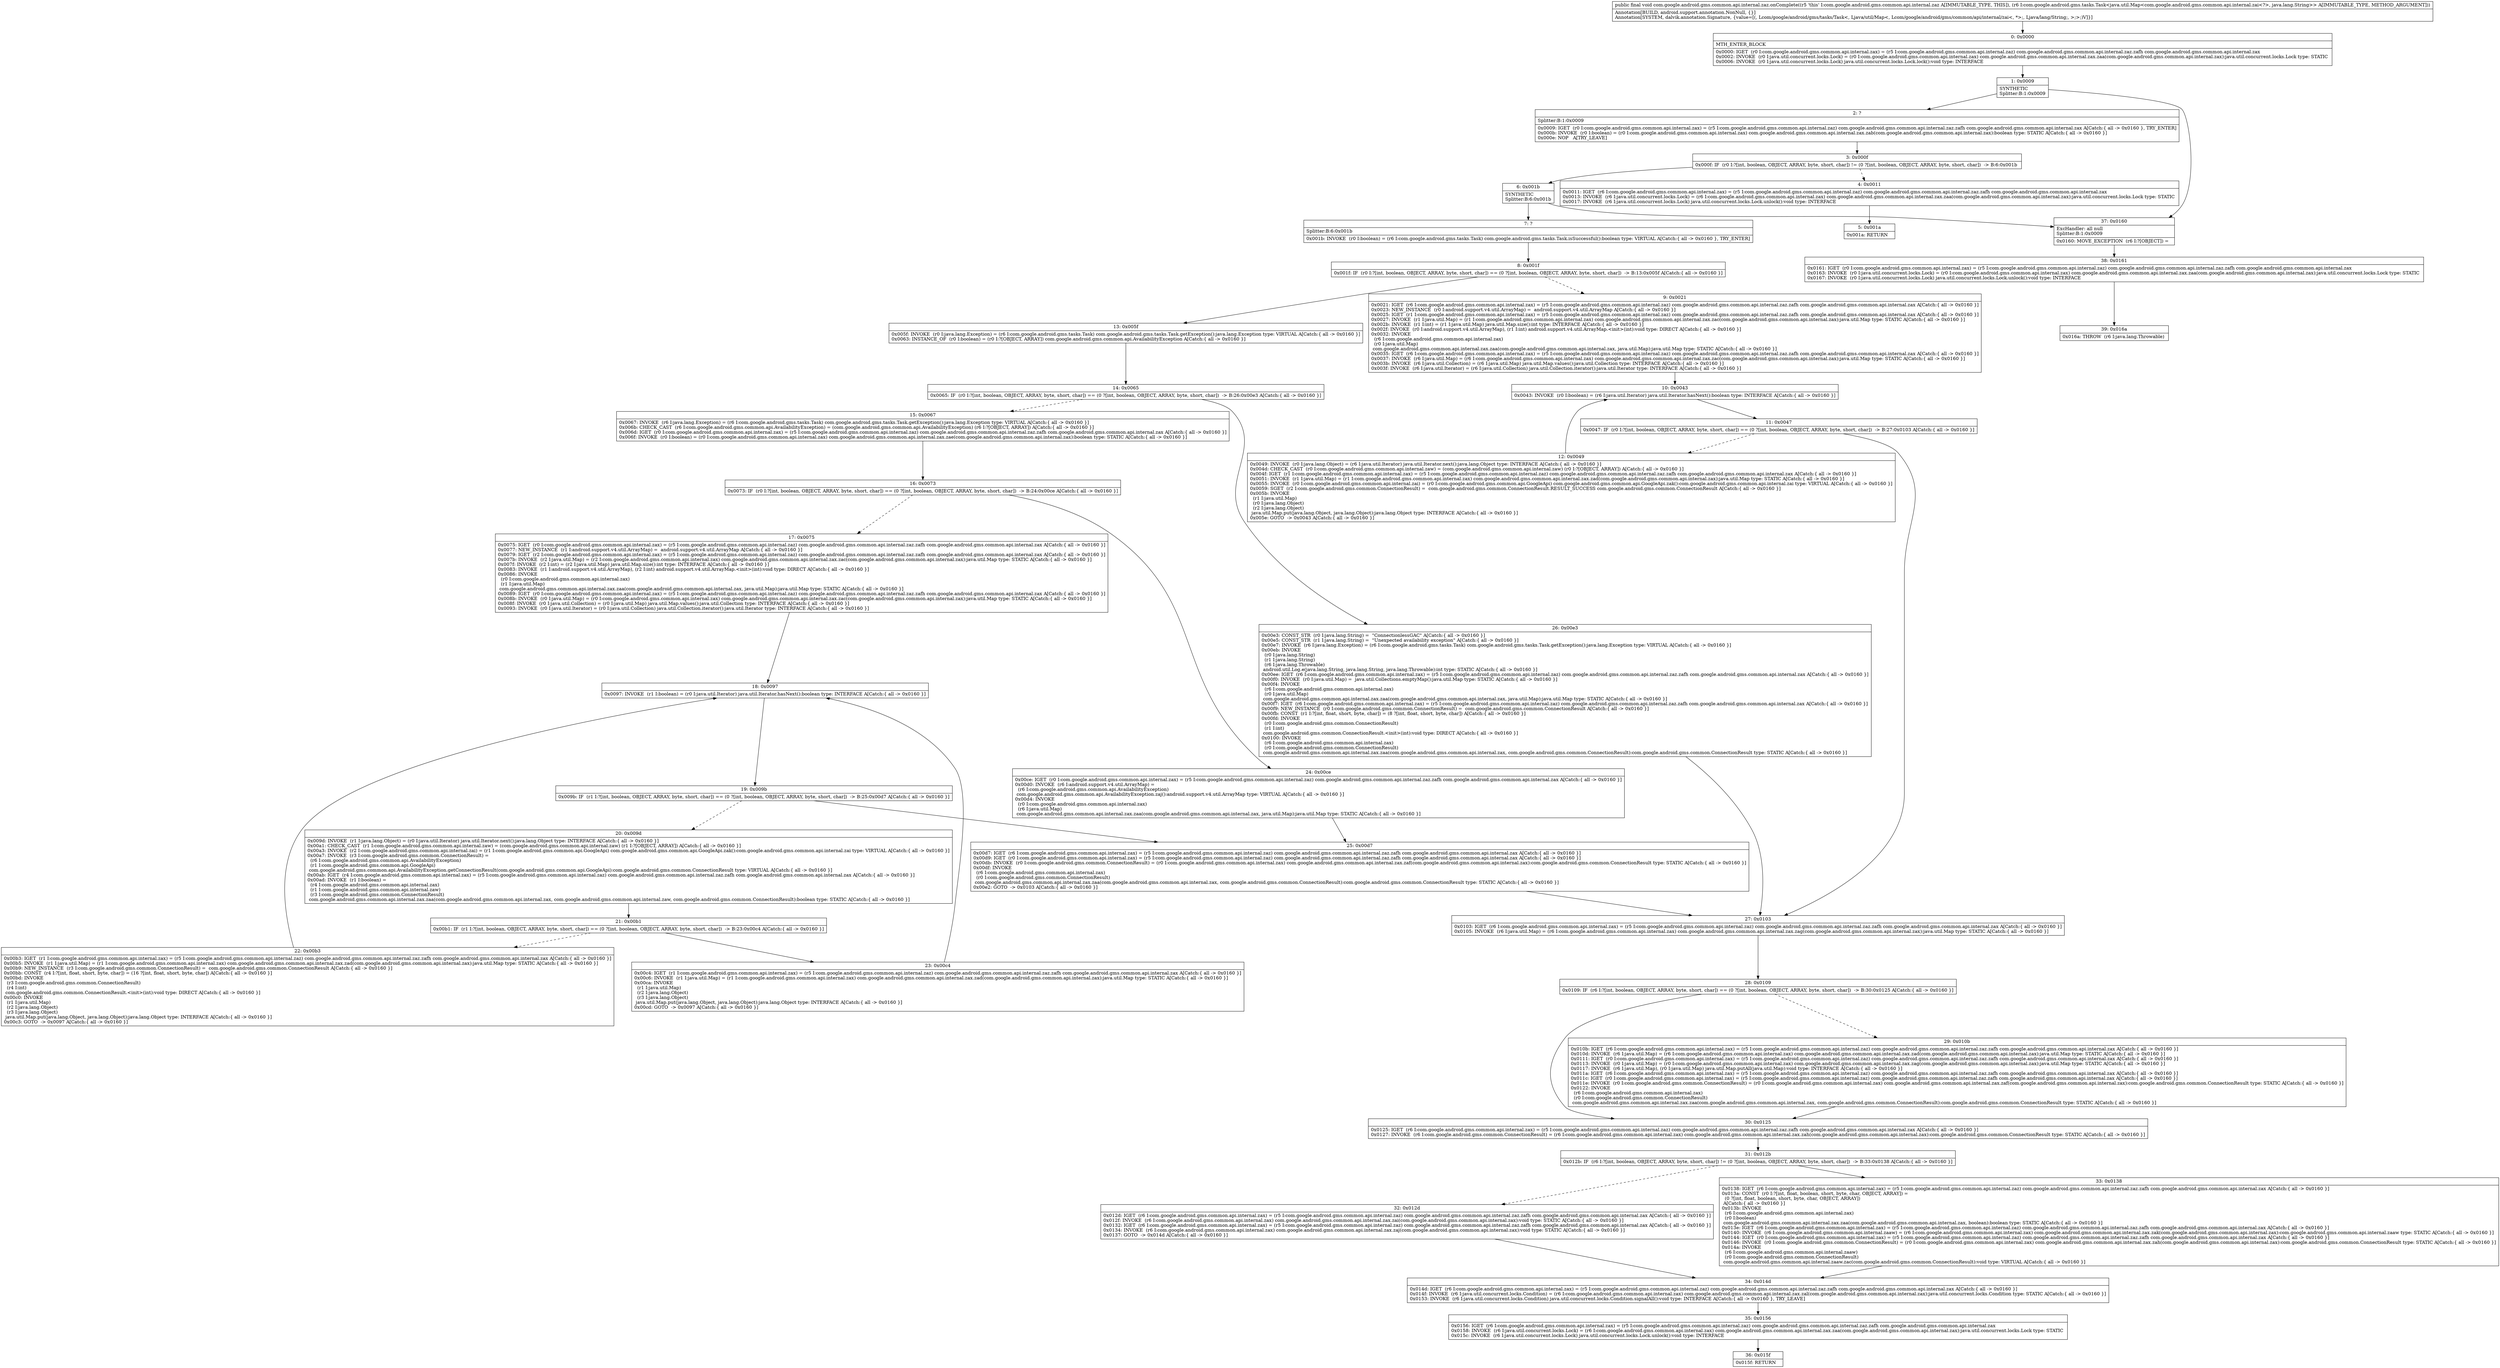 digraph "CFG forcom.google.android.gms.common.api.internal.zaz.onComplete(Lcom\/google\/android\/gms\/tasks\/Task;)V" {
Node_0 [shape=record,label="{0\:\ 0x0000|MTH_ENTER_BLOCK\l|0x0000: IGET  (r0 I:com.google.android.gms.common.api.internal.zax) = (r5 I:com.google.android.gms.common.api.internal.zaz) com.google.android.gms.common.api.internal.zaz.zafh com.google.android.gms.common.api.internal.zax \l0x0002: INVOKE  (r0 I:java.util.concurrent.locks.Lock) = (r0 I:com.google.android.gms.common.api.internal.zax) com.google.android.gms.common.api.internal.zax.zaa(com.google.android.gms.common.api.internal.zax):java.util.concurrent.locks.Lock type: STATIC \l0x0006: INVOKE  (r0 I:java.util.concurrent.locks.Lock) java.util.concurrent.locks.Lock.lock():void type: INTERFACE \l}"];
Node_1 [shape=record,label="{1\:\ 0x0009|SYNTHETIC\lSplitter:B:1:0x0009\l}"];
Node_2 [shape=record,label="{2\:\ ?|Splitter:B:1:0x0009\l|0x0009: IGET  (r0 I:com.google.android.gms.common.api.internal.zax) = (r5 I:com.google.android.gms.common.api.internal.zaz) com.google.android.gms.common.api.internal.zaz.zafh com.google.android.gms.common.api.internal.zax A[Catch:\{ all \-\> 0x0160 \}, TRY_ENTER]\l0x000b: INVOKE  (r0 I:boolean) = (r0 I:com.google.android.gms.common.api.internal.zax) com.google.android.gms.common.api.internal.zax.zab(com.google.android.gms.common.api.internal.zax):boolean type: STATIC A[Catch:\{ all \-\> 0x0160 \}]\l0x000e: NOP   A[TRY_LEAVE]\l}"];
Node_3 [shape=record,label="{3\:\ 0x000f|0x000f: IF  (r0 I:?[int, boolean, OBJECT, ARRAY, byte, short, char]) != (0 ?[int, boolean, OBJECT, ARRAY, byte, short, char])  \-\> B:6:0x001b \l}"];
Node_4 [shape=record,label="{4\:\ 0x0011|0x0011: IGET  (r6 I:com.google.android.gms.common.api.internal.zax) = (r5 I:com.google.android.gms.common.api.internal.zaz) com.google.android.gms.common.api.internal.zaz.zafh com.google.android.gms.common.api.internal.zax \l0x0013: INVOKE  (r6 I:java.util.concurrent.locks.Lock) = (r6 I:com.google.android.gms.common.api.internal.zax) com.google.android.gms.common.api.internal.zax.zaa(com.google.android.gms.common.api.internal.zax):java.util.concurrent.locks.Lock type: STATIC \l0x0017: INVOKE  (r6 I:java.util.concurrent.locks.Lock) java.util.concurrent.locks.Lock.unlock():void type: INTERFACE \l}"];
Node_5 [shape=record,label="{5\:\ 0x001a|0x001a: RETURN   \l}"];
Node_6 [shape=record,label="{6\:\ 0x001b|SYNTHETIC\lSplitter:B:6:0x001b\l}"];
Node_7 [shape=record,label="{7\:\ ?|Splitter:B:6:0x001b\l|0x001b: INVOKE  (r0 I:boolean) = (r6 I:com.google.android.gms.tasks.Task) com.google.android.gms.tasks.Task.isSuccessful():boolean type: VIRTUAL A[Catch:\{ all \-\> 0x0160 \}, TRY_ENTER]\l}"];
Node_8 [shape=record,label="{8\:\ 0x001f|0x001f: IF  (r0 I:?[int, boolean, OBJECT, ARRAY, byte, short, char]) == (0 ?[int, boolean, OBJECT, ARRAY, byte, short, char])  \-\> B:13:0x005f A[Catch:\{ all \-\> 0x0160 \}]\l}"];
Node_9 [shape=record,label="{9\:\ 0x0021|0x0021: IGET  (r6 I:com.google.android.gms.common.api.internal.zax) = (r5 I:com.google.android.gms.common.api.internal.zaz) com.google.android.gms.common.api.internal.zaz.zafh com.google.android.gms.common.api.internal.zax A[Catch:\{ all \-\> 0x0160 \}]\l0x0023: NEW_INSTANCE  (r0 I:android.support.v4.util.ArrayMap) =  android.support.v4.util.ArrayMap A[Catch:\{ all \-\> 0x0160 \}]\l0x0025: IGET  (r1 I:com.google.android.gms.common.api.internal.zax) = (r5 I:com.google.android.gms.common.api.internal.zaz) com.google.android.gms.common.api.internal.zaz.zafh com.google.android.gms.common.api.internal.zax A[Catch:\{ all \-\> 0x0160 \}]\l0x0027: INVOKE  (r1 I:java.util.Map) = (r1 I:com.google.android.gms.common.api.internal.zax) com.google.android.gms.common.api.internal.zax.zac(com.google.android.gms.common.api.internal.zax):java.util.Map type: STATIC A[Catch:\{ all \-\> 0x0160 \}]\l0x002b: INVOKE  (r1 I:int) = (r1 I:java.util.Map) java.util.Map.size():int type: INTERFACE A[Catch:\{ all \-\> 0x0160 \}]\l0x002f: INVOKE  (r0 I:android.support.v4.util.ArrayMap), (r1 I:int) android.support.v4.util.ArrayMap.\<init\>(int):void type: DIRECT A[Catch:\{ all \-\> 0x0160 \}]\l0x0032: INVOKE  \l  (r6 I:com.google.android.gms.common.api.internal.zax)\l  (r0 I:java.util.Map)\l com.google.android.gms.common.api.internal.zax.zaa(com.google.android.gms.common.api.internal.zax, java.util.Map):java.util.Map type: STATIC A[Catch:\{ all \-\> 0x0160 \}]\l0x0035: IGET  (r6 I:com.google.android.gms.common.api.internal.zax) = (r5 I:com.google.android.gms.common.api.internal.zaz) com.google.android.gms.common.api.internal.zaz.zafh com.google.android.gms.common.api.internal.zax A[Catch:\{ all \-\> 0x0160 \}]\l0x0037: INVOKE  (r6 I:java.util.Map) = (r6 I:com.google.android.gms.common.api.internal.zax) com.google.android.gms.common.api.internal.zax.zac(com.google.android.gms.common.api.internal.zax):java.util.Map type: STATIC A[Catch:\{ all \-\> 0x0160 \}]\l0x003b: INVOKE  (r6 I:java.util.Collection) = (r6 I:java.util.Map) java.util.Map.values():java.util.Collection type: INTERFACE A[Catch:\{ all \-\> 0x0160 \}]\l0x003f: INVOKE  (r6 I:java.util.Iterator) = (r6 I:java.util.Collection) java.util.Collection.iterator():java.util.Iterator type: INTERFACE A[Catch:\{ all \-\> 0x0160 \}]\l}"];
Node_10 [shape=record,label="{10\:\ 0x0043|0x0043: INVOKE  (r0 I:boolean) = (r6 I:java.util.Iterator) java.util.Iterator.hasNext():boolean type: INTERFACE A[Catch:\{ all \-\> 0x0160 \}]\l}"];
Node_11 [shape=record,label="{11\:\ 0x0047|0x0047: IF  (r0 I:?[int, boolean, OBJECT, ARRAY, byte, short, char]) == (0 ?[int, boolean, OBJECT, ARRAY, byte, short, char])  \-\> B:27:0x0103 A[Catch:\{ all \-\> 0x0160 \}]\l}"];
Node_12 [shape=record,label="{12\:\ 0x0049|0x0049: INVOKE  (r0 I:java.lang.Object) = (r6 I:java.util.Iterator) java.util.Iterator.next():java.lang.Object type: INTERFACE A[Catch:\{ all \-\> 0x0160 \}]\l0x004d: CHECK_CAST  (r0 I:com.google.android.gms.common.api.internal.zaw) = (com.google.android.gms.common.api.internal.zaw) (r0 I:?[OBJECT, ARRAY]) A[Catch:\{ all \-\> 0x0160 \}]\l0x004f: IGET  (r1 I:com.google.android.gms.common.api.internal.zax) = (r5 I:com.google.android.gms.common.api.internal.zaz) com.google.android.gms.common.api.internal.zaz.zafh com.google.android.gms.common.api.internal.zax A[Catch:\{ all \-\> 0x0160 \}]\l0x0051: INVOKE  (r1 I:java.util.Map) = (r1 I:com.google.android.gms.common.api.internal.zax) com.google.android.gms.common.api.internal.zax.zad(com.google.android.gms.common.api.internal.zax):java.util.Map type: STATIC A[Catch:\{ all \-\> 0x0160 \}]\l0x0055: INVOKE  (r0 I:com.google.android.gms.common.api.internal.zai) = (r0 I:com.google.android.gms.common.api.GoogleApi) com.google.android.gms.common.api.GoogleApi.zak():com.google.android.gms.common.api.internal.zai type: VIRTUAL A[Catch:\{ all \-\> 0x0160 \}]\l0x0059: SGET  (r2 I:com.google.android.gms.common.ConnectionResult) =  com.google.android.gms.common.ConnectionResult.RESULT_SUCCESS com.google.android.gms.common.ConnectionResult A[Catch:\{ all \-\> 0x0160 \}]\l0x005b: INVOKE  \l  (r1 I:java.util.Map)\l  (r0 I:java.lang.Object)\l  (r2 I:java.lang.Object)\l java.util.Map.put(java.lang.Object, java.lang.Object):java.lang.Object type: INTERFACE A[Catch:\{ all \-\> 0x0160 \}]\l0x005e: GOTO  \-\> 0x0043 A[Catch:\{ all \-\> 0x0160 \}]\l}"];
Node_13 [shape=record,label="{13\:\ 0x005f|0x005f: INVOKE  (r0 I:java.lang.Exception) = (r6 I:com.google.android.gms.tasks.Task) com.google.android.gms.tasks.Task.getException():java.lang.Exception type: VIRTUAL A[Catch:\{ all \-\> 0x0160 \}]\l0x0063: INSTANCE_OF  (r0 I:boolean) = (r0 I:?[OBJECT, ARRAY]) com.google.android.gms.common.api.AvailabilityException A[Catch:\{ all \-\> 0x0160 \}]\l}"];
Node_14 [shape=record,label="{14\:\ 0x0065|0x0065: IF  (r0 I:?[int, boolean, OBJECT, ARRAY, byte, short, char]) == (0 ?[int, boolean, OBJECT, ARRAY, byte, short, char])  \-\> B:26:0x00e3 A[Catch:\{ all \-\> 0x0160 \}]\l}"];
Node_15 [shape=record,label="{15\:\ 0x0067|0x0067: INVOKE  (r6 I:java.lang.Exception) = (r6 I:com.google.android.gms.tasks.Task) com.google.android.gms.tasks.Task.getException():java.lang.Exception type: VIRTUAL A[Catch:\{ all \-\> 0x0160 \}]\l0x006b: CHECK_CAST  (r6 I:com.google.android.gms.common.api.AvailabilityException) = (com.google.android.gms.common.api.AvailabilityException) (r6 I:?[OBJECT, ARRAY]) A[Catch:\{ all \-\> 0x0160 \}]\l0x006d: IGET  (r0 I:com.google.android.gms.common.api.internal.zax) = (r5 I:com.google.android.gms.common.api.internal.zaz) com.google.android.gms.common.api.internal.zaz.zafh com.google.android.gms.common.api.internal.zax A[Catch:\{ all \-\> 0x0160 \}]\l0x006f: INVOKE  (r0 I:boolean) = (r0 I:com.google.android.gms.common.api.internal.zax) com.google.android.gms.common.api.internal.zax.zae(com.google.android.gms.common.api.internal.zax):boolean type: STATIC A[Catch:\{ all \-\> 0x0160 \}]\l}"];
Node_16 [shape=record,label="{16\:\ 0x0073|0x0073: IF  (r0 I:?[int, boolean, OBJECT, ARRAY, byte, short, char]) == (0 ?[int, boolean, OBJECT, ARRAY, byte, short, char])  \-\> B:24:0x00ce A[Catch:\{ all \-\> 0x0160 \}]\l}"];
Node_17 [shape=record,label="{17\:\ 0x0075|0x0075: IGET  (r0 I:com.google.android.gms.common.api.internal.zax) = (r5 I:com.google.android.gms.common.api.internal.zaz) com.google.android.gms.common.api.internal.zaz.zafh com.google.android.gms.common.api.internal.zax A[Catch:\{ all \-\> 0x0160 \}]\l0x0077: NEW_INSTANCE  (r1 I:android.support.v4.util.ArrayMap) =  android.support.v4.util.ArrayMap A[Catch:\{ all \-\> 0x0160 \}]\l0x0079: IGET  (r2 I:com.google.android.gms.common.api.internal.zax) = (r5 I:com.google.android.gms.common.api.internal.zaz) com.google.android.gms.common.api.internal.zaz.zafh com.google.android.gms.common.api.internal.zax A[Catch:\{ all \-\> 0x0160 \}]\l0x007b: INVOKE  (r2 I:java.util.Map) = (r2 I:com.google.android.gms.common.api.internal.zax) com.google.android.gms.common.api.internal.zax.zac(com.google.android.gms.common.api.internal.zax):java.util.Map type: STATIC A[Catch:\{ all \-\> 0x0160 \}]\l0x007f: INVOKE  (r2 I:int) = (r2 I:java.util.Map) java.util.Map.size():int type: INTERFACE A[Catch:\{ all \-\> 0x0160 \}]\l0x0083: INVOKE  (r1 I:android.support.v4.util.ArrayMap), (r2 I:int) android.support.v4.util.ArrayMap.\<init\>(int):void type: DIRECT A[Catch:\{ all \-\> 0x0160 \}]\l0x0086: INVOKE  \l  (r0 I:com.google.android.gms.common.api.internal.zax)\l  (r1 I:java.util.Map)\l com.google.android.gms.common.api.internal.zax.zaa(com.google.android.gms.common.api.internal.zax, java.util.Map):java.util.Map type: STATIC A[Catch:\{ all \-\> 0x0160 \}]\l0x0089: IGET  (r0 I:com.google.android.gms.common.api.internal.zax) = (r5 I:com.google.android.gms.common.api.internal.zaz) com.google.android.gms.common.api.internal.zaz.zafh com.google.android.gms.common.api.internal.zax A[Catch:\{ all \-\> 0x0160 \}]\l0x008b: INVOKE  (r0 I:java.util.Map) = (r0 I:com.google.android.gms.common.api.internal.zax) com.google.android.gms.common.api.internal.zax.zac(com.google.android.gms.common.api.internal.zax):java.util.Map type: STATIC A[Catch:\{ all \-\> 0x0160 \}]\l0x008f: INVOKE  (r0 I:java.util.Collection) = (r0 I:java.util.Map) java.util.Map.values():java.util.Collection type: INTERFACE A[Catch:\{ all \-\> 0x0160 \}]\l0x0093: INVOKE  (r0 I:java.util.Iterator) = (r0 I:java.util.Collection) java.util.Collection.iterator():java.util.Iterator type: INTERFACE A[Catch:\{ all \-\> 0x0160 \}]\l}"];
Node_18 [shape=record,label="{18\:\ 0x0097|0x0097: INVOKE  (r1 I:boolean) = (r0 I:java.util.Iterator) java.util.Iterator.hasNext():boolean type: INTERFACE A[Catch:\{ all \-\> 0x0160 \}]\l}"];
Node_19 [shape=record,label="{19\:\ 0x009b|0x009b: IF  (r1 I:?[int, boolean, OBJECT, ARRAY, byte, short, char]) == (0 ?[int, boolean, OBJECT, ARRAY, byte, short, char])  \-\> B:25:0x00d7 A[Catch:\{ all \-\> 0x0160 \}]\l}"];
Node_20 [shape=record,label="{20\:\ 0x009d|0x009d: INVOKE  (r1 I:java.lang.Object) = (r0 I:java.util.Iterator) java.util.Iterator.next():java.lang.Object type: INTERFACE A[Catch:\{ all \-\> 0x0160 \}]\l0x00a1: CHECK_CAST  (r1 I:com.google.android.gms.common.api.internal.zaw) = (com.google.android.gms.common.api.internal.zaw) (r1 I:?[OBJECT, ARRAY]) A[Catch:\{ all \-\> 0x0160 \}]\l0x00a3: INVOKE  (r2 I:com.google.android.gms.common.api.internal.zai) = (r1 I:com.google.android.gms.common.api.GoogleApi) com.google.android.gms.common.api.GoogleApi.zak():com.google.android.gms.common.api.internal.zai type: VIRTUAL A[Catch:\{ all \-\> 0x0160 \}]\l0x00a7: INVOKE  (r3 I:com.google.android.gms.common.ConnectionResult) = \l  (r6 I:com.google.android.gms.common.api.AvailabilityException)\l  (r1 I:com.google.android.gms.common.api.GoogleApi)\l com.google.android.gms.common.api.AvailabilityException.getConnectionResult(com.google.android.gms.common.api.GoogleApi):com.google.android.gms.common.ConnectionResult type: VIRTUAL A[Catch:\{ all \-\> 0x0160 \}]\l0x00ab: IGET  (r4 I:com.google.android.gms.common.api.internal.zax) = (r5 I:com.google.android.gms.common.api.internal.zaz) com.google.android.gms.common.api.internal.zaz.zafh com.google.android.gms.common.api.internal.zax A[Catch:\{ all \-\> 0x0160 \}]\l0x00ad: INVOKE  (r1 I:boolean) = \l  (r4 I:com.google.android.gms.common.api.internal.zax)\l  (r1 I:com.google.android.gms.common.api.internal.zaw)\l  (r3 I:com.google.android.gms.common.ConnectionResult)\l com.google.android.gms.common.api.internal.zax.zaa(com.google.android.gms.common.api.internal.zax, com.google.android.gms.common.api.internal.zaw, com.google.android.gms.common.ConnectionResult):boolean type: STATIC A[Catch:\{ all \-\> 0x0160 \}]\l}"];
Node_21 [shape=record,label="{21\:\ 0x00b1|0x00b1: IF  (r1 I:?[int, boolean, OBJECT, ARRAY, byte, short, char]) == (0 ?[int, boolean, OBJECT, ARRAY, byte, short, char])  \-\> B:23:0x00c4 A[Catch:\{ all \-\> 0x0160 \}]\l}"];
Node_22 [shape=record,label="{22\:\ 0x00b3|0x00b3: IGET  (r1 I:com.google.android.gms.common.api.internal.zax) = (r5 I:com.google.android.gms.common.api.internal.zaz) com.google.android.gms.common.api.internal.zaz.zafh com.google.android.gms.common.api.internal.zax A[Catch:\{ all \-\> 0x0160 \}]\l0x00b5: INVOKE  (r1 I:java.util.Map) = (r1 I:com.google.android.gms.common.api.internal.zax) com.google.android.gms.common.api.internal.zax.zad(com.google.android.gms.common.api.internal.zax):java.util.Map type: STATIC A[Catch:\{ all \-\> 0x0160 \}]\l0x00b9: NEW_INSTANCE  (r3 I:com.google.android.gms.common.ConnectionResult) =  com.google.android.gms.common.ConnectionResult A[Catch:\{ all \-\> 0x0160 \}]\l0x00bb: CONST  (r4 I:?[int, float, short, byte, char]) = (16 ?[int, float, short, byte, char]) A[Catch:\{ all \-\> 0x0160 \}]\l0x00bd: INVOKE  \l  (r3 I:com.google.android.gms.common.ConnectionResult)\l  (r4 I:int)\l com.google.android.gms.common.ConnectionResult.\<init\>(int):void type: DIRECT A[Catch:\{ all \-\> 0x0160 \}]\l0x00c0: INVOKE  \l  (r1 I:java.util.Map)\l  (r2 I:java.lang.Object)\l  (r3 I:java.lang.Object)\l java.util.Map.put(java.lang.Object, java.lang.Object):java.lang.Object type: INTERFACE A[Catch:\{ all \-\> 0x0160 \}]\l0x00c3: GOTO  \-\> 0x0097 A[Catch:\{ all \-\> 0x0160 \}]\l}"];
Node_23 [shape=record,label="{23\:\ 0x00c4|0x00c4: IGET  (r1 I:com.google.android.gms.common.api.internal.zax) = (r5 I:com.google.android.gms.common.api.internal.zaz) com.google.android.gms.common.api.internal.zaz.zafh com.google.android.gms.common.api.internal.zax A[Catch:\{ all \-\> 0x0160 \}]\l0x00c6: INVOKE  (r1 I:java.util.Map) = (r1 I:com.google.android.gms.common.api.internal.zax) com.google.android.gms.common.api.internal.zax.zad(com.google.android.gms.common.api.internal.zax):java.util.Map type: STATIC A[Catch:\{ all \-\> 0x0160 \}]\l0x00ca: INVOKE  \l  (r1 I:java.util.Map)\l  (r2 I:java.lang.Object)\l  (r3 I:java.lang.Object)\l java.util.Map.put(java.lang.Object, java.lang.Object):java.lang.Object type: INTERFACE A[Catch:\{ all \-\> 0x0160 \}]\l0x00cd: GOTO  \-\> 0x0097 A[Catch:\{ all \-\> 0x0160 \}]\l}"];
Node_24 [shape=record,label="{24\:\ 0x00ce|0x00ce: IGET  (r0 I:com.google.android.gms.common.api.internal.zax) = (r5 I:com.google.android.gms.common.api.internal.zaz) com.google.android.gms.common.api.internal.zaz.zafh com.google.android.gms.common.api.internal.zax A[Catch:\{ all \-\> 0x0160 \}]\l0x00d0: INVOKE  (r6 I:android.support.v4.util.ArrayMap) = \l  (r6 I:com.google.android.gms.common.api.AvailabilityException)\l com.google.android.gms.common.api.AvailabilityException.zaj():android.support.v4.util.ArrayMap type: VIRTUAL A[Catch:\{ all \-\> 0x0160 \}]\l0x00d4: INVOKE  \l  (r0 I:com.google.android.gms.common.api.internal.zax)\l  (r6 I:java.util.Map)\l com.google.android.gms.common.api.internal.zax.zaa(com.google.android.gms.common.api.internal.zax, java.util.Map):java.util.Map type: STATIC A[Catch:\{ all \-\> 0x0160 \}]\l}"];
Node_25 [shape=record,label="{25\:\ 0x00d7|0x00d7: IGET  (r6 I:com.google.android.gms.common.api.internal.zax) = (r5 I:com.google.android.gms.common.api.internal.zaz) com.google.android.gms.common.api.internal.zaz.zafh com.google.android.gms.common.api.internal.zax A[Catch:\{ all \-\> 0x0160 \}]\l0x00d9: IGET  (r0 I:com.google.android.gms.common.api.internal.zax) = (r5 I:com.google.android.gms.common.api.internal.zaz) com.google.android.gms.common.api.internal.zaz.zafh com.google.android.gms.common.api.internal.zax A[Catch:\{ all \-\> 0x0160 \}]\l0x00db: INVOKE  (r0 I:com.google.android.gms.common.ConnectionResult) = (r0 I:com.google.android.gms.common.api.internal.zax) com.google.android.gms.common.api.internal.zax.zaf(com.google.android.gms.common.api.internal.zax):com.google.android.gms.common.ConnectionResult type: STATIC A[Catch:\{ all \-\> 0x0160 \}]\l0x00df: INVOKE  \l  (r6 I:com.google.android.gms.common.api.internal.zax)\l  (r0 I:com.google.android.gms.common.ConnectionResult)\l com.google.android.gms.common.api.internal.zax.zaa(com.google.android.gms.common.api.internal.zax, com.google.android.gms.common.ConnectionResult):com.google.android.gms.common.ConnectionResult type: STATIC A[Catch:\{ all \-\> 0x0160 \}]\l0x00e2: GOTO  \-\> 0x0103 A[Catch:\{ all \-\> 0x0160 \}]\l}"];
Node_26 [shape=record,label="{26\:\ 0x00e3|0x00e3: CONST_STR  (r0 I:java.lang.String) =  \"ConnectionlessGAC\" A[Catch:\{ all \-\> 0x0160 \}]\l0x00e5: CONST_STR  (r1 I:java.lang.String) =  \"Unexpected availability exception\" A[Catch:\{ all \-\> 0x0160 \}]\l0x00e7: INVOKE  (r6 I:java.lang.Exception) = (r6 I:com.google.android.gms.tasks.Task) com.google.android.gms.tasks.Task.getException():java.lang.Exception type: VIRTUAL A[Catch:\{ all \-\> 0x0160 \}]\l0x00eb: INVOKE  \l  (r0 I:java.lang.String)\l  (r1 I:java.lang.String)\l  (r6 I:java.lang.Throwable)\l android.util.Log.e(java.lang.String, java.lang.String, java.lang.Throwable):int type: STATIC A[Catch:\{ all \-\> 0x0160 \}]\l0x00ee: IGET  (r6 I:com.google.android.gms.common.api.internal.zax) = (r5 I:com.google.android.gms.common.api.internal.zaz) com.google.android.gms.common.api.internal.zaz.zafh com.google.android.gms.common.api.internal.zax A[Catch:\{ all \-\> 0x0160 \}]\l0x00f0: INVOKE  (r0 I:java.util.Map) =  java.util.Collections.emptyMap():java.util.Map type: STATIC A[Catch:\{ all \-\> 0x0160 \}]\l0x00f4: INVOKE  \l  (r6 I:com.google.android.gms.common.api.internal.zax)\l  (r0 I:java.util.Map)\l com.google.android.gms.common.api.internal.zax.zaa(com.google.android.gms.common.api.internal.zax, java.util.Map):java.util.Map type: STATIC A[Catch:\{ all \-\> 0x0160 \}]\l0x00f7: IGET  (r6 I:com.google.android.gms.common.api.internal.zax) = (r5 I:com.google.android.gms.common.api.internal.zaz) com.google.android.gms.common.api.internal.zaz.zafh com.google.android.gms.common.api.internal.zax A[Catch:\{ all \-\> 0x0160 \}]\l0x00f9: NEW_INSTANCE  (r0 I:com.google.android.gms.common.ConnectionResult) =  com.google.android.gms.common.ConnectionResult A[Catch:\{ all \-\> 0x0160 \}]\l0x00fb: CONST  (r1 I:?[int, float, short, byte, char]) = (8 ?[int, float, short, byte, char]) A[Catch:\{ all \-\> 0x0160 \}]\l0x00fd: INVOKE  \l  (r0 I:com.google.android.gms.common.ConnectionResult)\l  (r1 I:int)\l com.google.android.gms.common.ConnectionResult.\<init\>(int):void type: DIRECT A[Catch:\{ all \-\> 0x0160 \}]\l0x0100: INVOKE  \l  (r6 I:com.google.android.gms.common.api.internal.zax)\l  (r0 I:com.google.android.gms.common.ConnectionResult)\l com.google.android.gms.common.api.internal.zax.zaa(com.google.android.gms.common.api.internal.zax, com.google.android.gms.common.ConnectionResult):com.google.android.gms.common.ConnectionResult type: STATIC A[Catch:\{ all \-\> 0x0160 \}]\l}"];
Node_27 [shape=record,label="{27\:\ 0x0103|0x0103: IGET  (r6 I:com.google.android.gms.common.api.internal.zax) = (r5 I:com.google.android.gms.common.api.internal.zaz) com.google.android.gms.common.api.internal.zaz.zafh com.google.android.gms.common.api.internal.zax A[Catch:\{ all \-\> 0x0160 \}]\l0x0105: INVOKE  (r6 I:java.util.Map) = (r6 I:com.google.android.gms.common.api.internal.zax) com.google.android.gms.common.api.internal.zax.zag(com.google.android.gms.common.api.internal.zax):java.util.Map type: STATIC A[Catch:\{ all \-\> 0x0160 \}]\l}"];
Node_28 [shape=record,label="{28\:\ 0x0109|0x0109: IF  (r6 I:?[int, boolean, OBJECT, ARRAY, byte, short, char]) == (0 ?[int, boolean, OBJECT, ARRAY, byte, short, char])  \-\> B:30:0x0125 A[Catch:\{ all \-\> 0x0160 \}]\l}"];
Node_29 [shape=record,label="{29\:\ 0x010b|0x010b: IGET  (r6 I:com.google.android.gms.common.api.internal.zax) = (r5 I:com.google.android.gms.common.api.internal.zaz) com.google.android.gms.common.api.internal.zaz.zafh com.google.android.gms.common.api.internal.zax A[Catch:\{ all \-\> 0x0160 \}]\l0x010d: INVOKE  (r6 I:java.util.Map) = (r6 I:com.google.android.gms.common.api.internal.zax) com.google.android.gms.common.api.internal.zax.zad(com.google.android.gms.common.api.internal.zax):java.util.Map type: STATIC A[Catch:\{ all \-\> 0x0160 \}]\l0x0111: IGET  (r0 I:com.google.android.gms.common.api.internal.zax) = (r5 I:com.google.android.gms.common.api.internal.zaz) com.google.android.gms.common.api.internal.zaz.zafh com.google.android.gms.common.api.internal.zax A[Catch:\{ all \-\> 0x0160 \}]\l0x0113: INVOKE  (r0 I:java.util.Map) = (r0 I:com.google.android.gms.common.api.internal.zax) com.google.android.gms.common.api.internal.zax.zag(com.google.android.gms.common.api.internal.zax):java.util.Map type: STATIC A[Catch:\{ all \-\> 0x0160 \}]\l0x0117: INVOKE  (r6 I:java.util.Map), (r0 I:java.util.Map) java.util.Map.putAll(java.util.Map):void type: INTERFACE A[Catch:\{ all \-\> 0x0160 \}]\l0x011a: IGET  (r6 I:com.google.android.gms.common.api.internal.zax) = (r5 I:com.google.android.gms.common.api.internal.zaz) com.google.android.gms.common.api.internal.zaz.zafh com.google.android.gms.common.api.internal.zax A[Catch:\{ all \-\> 0x0160 \}]\l0x011c: IGET  (r0 I:com.google.android.gms.common.api.internal.zax) = (r5 I:com.google.android.gms.common.api.internal.zaz) com.google.android.gms.common.api.internal.zaz.zafh com.google.android.gms.common.api.internal.zax A[Catch:\{ all \-\> 0x0160 \}]\l0x011e: INVOKE  (r0 I:com.google.android.gms.common.ConnectionResult) = (r0 I:com.google.android.gms.common.api.internal.zax) com.google.android.gms.common.api.internal.zax.zaf(com.google.android.gms.common.api.internal.zax):com.google.android.gms.common.ConnectionResult type: STATIC A[Catch:\{ all \-\> 0x0160 \}]\l0x0122: INVOKE  \l  (r6 I:com.google.android.gms.common.api.internal.zax)\l  (r0 I:com.google.android.gms.common.ConnectionResult)\l com.google.android.gms.common.api.internal.zax.zaa(com.google.android.gms.common.api.internal.zax, com.google.android.gms.common.ConnectionResult):com.google.android.gms.common.ConnectionResult type: STATIC A[Catch:\{ all \-\> 0x0160 \}]\l}"];
Node_30 [shape=record,label="{30\:\ 0x0125|0x0125: IGET  (r6 I:com.google.android.gms.common.api.internal.zax) = (r5 I:com.google.android.gms.common.api.internal.zaz) com.google.android.gms.common.api.internal.zaz.zafh com.google.android.gms.common.api.internal.zax A[Catch:\{ all \-\> 0x0160 \}]\l0x0127: INVOKE  (r6 I:com.google.android.gms.common.ConnectionResult) = (r6 I:com.google.android.gms.common.api.internal.zax) com.google.android.gms.common.api.internal.zax.zah(com.google.android.gms.common.api.internal.zax):com.google.android.gms.common.ConnectionResult type: STATIC A[Catch:\{ all \-\> 0x0160 \}]\l}"];
Node_31 [shape=record,label="{31\:\ 0x012b|0x012b: IF  (r6 I:?[int, boolean, OBJECT, ARRAY, byte, short, char]) != (0 ?[int, boolean, OBJECT, ARRAY, byte, short, char])  \-\> B:33:0x0138 A[Catch:\{ all \-\> 0x0160 \}]\l}"];
Node_32 [shape=record,label="{32\:\ 0x012d|0x012d: IGET  (r6 I:com.google.android.gms.common.api.internal.zax) = (r5 I:com.google.android.gms.common.api.internal.zaz) com.google.android.gms.common.api.internal.zaz.zafh com.google.android.gms.common.api.internal.zax A[Catch:\{ all \-\> 0x0160 \}]\l0x012f: INVOKE  (r6 I:com.google.android.gms.common.api.internal.zax) com.google.android.gms.common.api.internal.zax.zai(com.google.android.gms.common.api.internal.zax):void type: STATIC A[Catch:\{ all \-\> 0x0160 \}]\l0x0132: IGET  (r6 I:com.google.android.gms.common.api.internal.zax) = (r5 I:com.google.android.gms.common.api.internal.zaz) com.google.android.gms.common.api.internal.zaz.zafh com.google.android.gms.common.api.internal.zax A[Catch:\{ all \-\> 0x0160 \}]\l0x0134: INVOKE  (r6 I:com.google.android.gms.common.api.internal.zax) com.google.android.gms.common.api.internal.zax.zaj(com.google.android.gms.common.api.internal.zax):void type: STATIC A[Catch:\{ all \-\> 0x0160 \}]\l0x0137: GOTO  \-\> 0x014d A[Catch:\{ all \-\> 0x0160 \}]\l}"];
Node_33 [shape=record,label="{33\:\ 0x0138|0x0138: IGET  (r6 I:com.google.android.gms.common.api.internal.zax) = (r5 I:com.google.android.gms.common.api.internal.zaz) com.google.android.gms.common.api.internal.zaz.zafh com.google.android.gms.common.api.internal.zax A[Catch:\{ all \-\> 0x0160 \}]\l0x013a: CONST  (r0 I:?[int, float, boolean, short, byte, char, OBJECT, ARRAY]) = \l  (0 ?[int, float, boolean, short, byte, char, OBJECT, ARRAY])\l A[Catch:\{ all \-\> 0x0160 \}]\l0x013b: INVOKE  \l  (r6 I:com.google.android.gms.common.api.internal.zax)\l  (r0 I:boolean)\l com.google.android.gms.common.api.internal.zax.zaa(com.google.android.gms.common.api.internal.zax, boolean):boolean type: STATIC A[Catch:\{ all \-\> 0x0160 \}]\l0x013e: IGET  (r6 I:com.google.android.gms.common.api.internal.zax) = (r5 I:com.google.android.gms.common.api.internal.zaz) com.google.android.gms.common.api.internal.zaz.zafh com.google.android.gms.common.api.internal.zax A[Catch:\{ all \-\> 0x0160 \}]\l0x0140: INVOKE  (r6 I:com.google.android.gms.common.api.internal.zaaw) = (r6 I:com.google.android.gms.common.api.internal.zax) com.google.android.gms.common.api.internal.zax.zak(com.google.android.gms.common.api.internal.zax):com.google.android.gms.common.api.internal.zaaw type: STATIC A[Catch:\{ all \-\> 0x0160 \}]\l0x0144: IGET  (r0 I:com.google.android.gms.common.api.internal.zax) = (r5 I:com.google.android.gms.common.api.internal.zaz) com.google.android.gms.common.api.internal.zaz.zafh com.google.android.gms.common.api.internal.zax A[Catch:\{ all \-\> 0x0160 \}]\l0x0146: INVOKE  (r0 I:com.google.android.gms.common.ConnectionResult) = (r0 I:com.google.android.gms.common.api.internal.zax) com.google.android.gms.common.api.internal.zax.zah(com.google.android.gms.common.api.internal.zax):com.google.android.gms.common.ConnectionResult type: STATIC A[Catch:\{ all \-\> 0x0160 \}]\l0x014a: INVOKE  \l  (r6 I:com.google.android.gms.common.api.internal.zaaw)\l  (r0 I:com.google.android.gms.common.ConnectionResult)\l com.google.android.gms.common.api.internal.zaaw.zac(com.google.android.gms.common.ConnectionResult):void type: VIRTUAL A[Catch:\{ all \-\> 0x0160 \}]\l}"];
Node_34 [shape=record,label="{34\:\ 0x014d|0x014d: IGET  (r6 I:com.google.android.gms.common.api.internal.zax) = (r5 I:com.google.android.gms.common.api.internal.zaz) com.google.android.gms.common.api.internal.zaz.zafh com.google.android.gms.common.api.internal.zax A[Catch:\{ all \-\> 0x0160 \}]\l0x014f: INVOKE  (r6 I:java.util.concurrent.locks.Condition) = (r6 I:com.google.android.gms.common.api.internal.zax) com.google.android.gms.common.api.internal.zax.zal(com.google.android.gms.common.api.internal.zax):java.util.concurrent.locks.Condition type: STATIC A[Catch:\{ all \-\> 0x0160 \}]\l0x0153: INVOKE  (r6 I:java.util.concurrent.locks.Condition) java.util.concurrent.locks.Condition.signalAll():void type: INTERFACE A[Catch:\{ all \-\> 0x0160 \}, TRY_LEAVE]\l}"];
Node_35 [shape=record,label="{35\:\ 0x0156|0x0156: IGET  (r6 I:com.google.android.gms.common.api.internal.zax) = (r5 I:com.google.android.gms.common.api.internal.zaz) com.google.android.gms.common.api.internal.zaz.zafh com.google.android.gms.common.api.internal.zax \l0x0158: INVOKE  (r6 I:java.util.concurrent.locks.Lock) = (r6 I:com.google.android.gms.common.api.internal.zax) com.google.android.gms.common.api.internal.zax.zaa(com.google.android.gms.common.api.internal.zax):java.util.concurrent.locks.Lock type: STATIC \l0x015c: INVOKE  (r6 I:java.util.concurrent.locks.Lock) java.util.concurrent.locks.Lock.unlock():void type: INTERFACE \l}"];
Node_36 [shape=record,label="{36\:\ 0x015f|0x015f: RETURN   \l}"];
Node_37 [shape=record,label="{37\:\ 0x0160|ExcHandler: all null\lSplitter:B:1:0x0009\l|0x0160: MOVE_EXCEPTION  (r6 I:?[OBJECT]) =  \l}"];
Node_38 [shape=record,label="{38\:\ 0x0161|0x0161: IGET  (r0 I:com.google.android.gms.common.api.internal.zax) = (r5 I:com.google.android.gms.common.api.internal.zaz) com.google.android.gms.common.api.internal.zaz.zafh com.google.android.gms.common.api.internal.zax \l0x0163: INVOKE  (r0 I:java.util.concurrent.locks.Lock) = (r0 I:com.google.android.gms.common.api.internal.zax) com.google.android.gms.common.api.internal.zax.zaa(com.google.android.gms.common.api.internal.zax):java.util.concurrent.locks.Lock type: STATIC \l0x0167: INVOKE  (r0 I:java.util.concurrent.locks.Lock) java.util.concurrent.locks.Lock.unlock():void type: INTERFACE \l}"];
Node_39 [shape=record,label="{39\:\ 0x016a|0x016a: THROW  (r6 I:java.lang.Throwable) \l}"];
MethodNode[shape=record,label="{public final void com.google.android.gms.common.api.internal.zaz.onComplete((r5 'this' I:com.google.android.gms.common.api.internal.zaz A[IMMUTABLE_TYPE, THIS]), (r6 I:com.google.android.gms.tasks.Task\<java.util.Map\<com.google.android.gms.common.api.internal.zai\<?\>, java.lang.String\>\> A[IMMUTABLE_TYPE, METHOD_ARGUMENT]))  | Annotation[BUILD, android.support.annotation.NonNull, \{\}]\lAnnotation[SYSTEM, dalvik.annotation.Signature, \{value=[(, Lcom\/google\/android\/gms\/tasks\/Task\<, Ljava\/util\/Map\<, Lcom\/google\/android\/gms\/common\/api\/internal\/zai\<, *\>;, Ljava\/lang\/String;, \>;\>;)V]\}]\l}"];
MethodNode -> Node_0;
Node_0 -> Node_1;
Node_1 -> Node_2;
Node_1 -> Node_37;
Node_2 -> Node_3;
Node_3 -> Node_4[style=dashed];
Node_3 -> Node_6;
Node_4 -> Node_5;
Node_6 -> Node_7;
Node_6 -> Node_37;
Node_7 -> Node_8;
Node_8 -> Node_9[style=dashed];
Node_8 -> Node_13;
Node_9 -> Node_10;
Node_10 -> Node_11;
Node_11 -> Node_12[style=dashed];
Node_11 -> Node_27;
Node_12 -> Node_10;
Node_13 -> Node_14;
Node_14 -> Node_15[style=dashed];
Node_14 -> Node_26;
Node_15 -> Node_16;
Node_16 -> Node_17[style=dashed];
Node_16 -> Node_24;
Node_17 -> Node_18;
Node_18 -> Node_19;
Node_19 -> Node_20[style=dashed];
Node_19 -> Node_25;
Node_20 -> Node_21;
Node_21 -> Node_22[style=dashed];
Node_21 -> Node_23;
Node_22 -> Node_18;
Node_23 -> Node_18;
Node_24 -> Node_25;
Node_25 -> Node_27;
Node_26 -> Node_27;
Node_27 -> Node_28;
Node_28 -> Node_29[style=dashed];
Node_28 -> Node_30;
Node_29 -> Node_30;
Node_30 -> Node_31;
Node_31 -> Node_32[style=dashed];
Node_31 -> Node_33;
Node_32 -> Node_34;
Node_33 -> Node_34;
Node_34 -> Node_35;
Node_35 -> Node_36;
Node_37 -> Node_38;
Node_38 -> Node_39;
}

